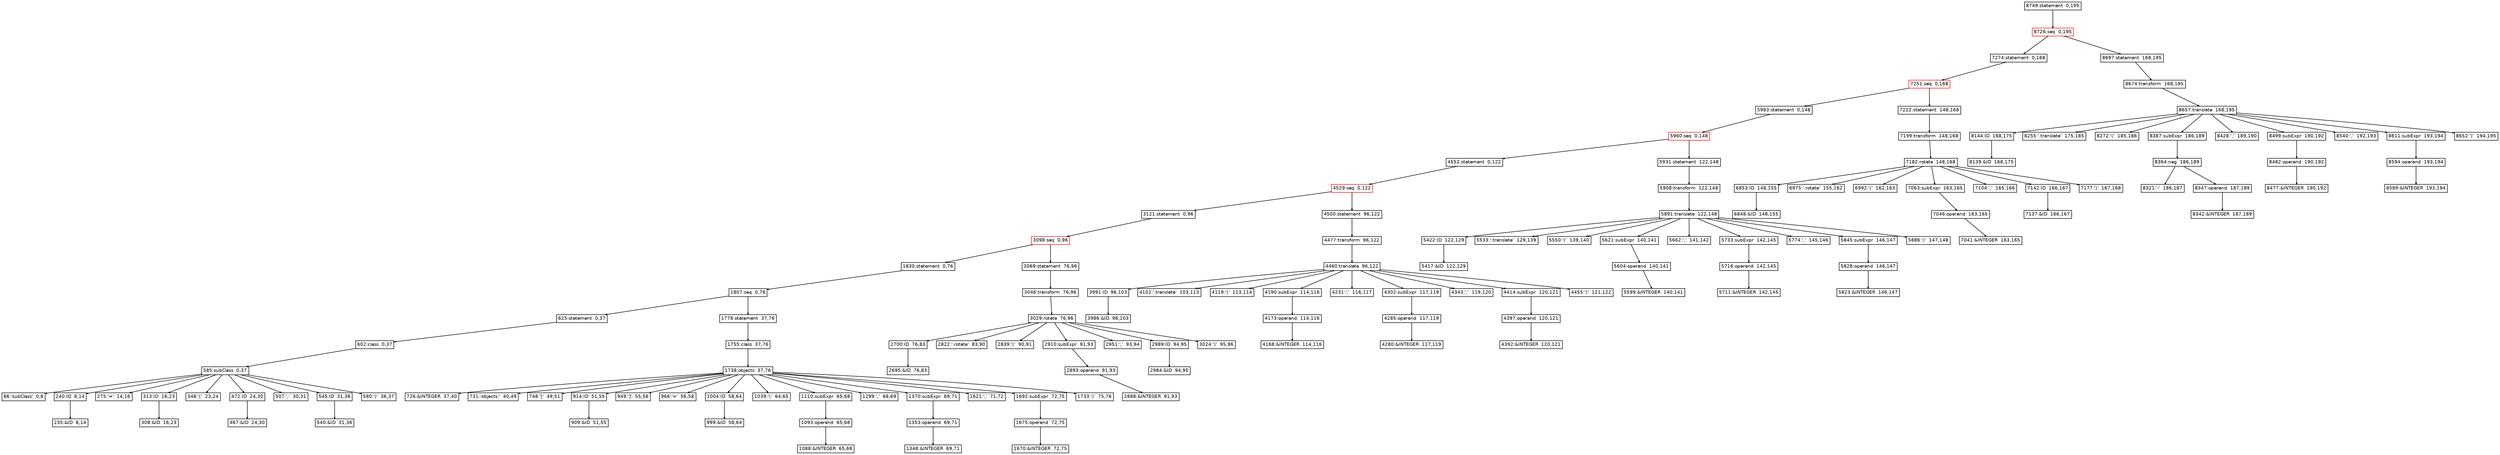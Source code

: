 digraph "Graph from GLL parser"{
graph[ordering=out]
node[fontname=Helvetica fontsize=9 shape=box height=0 width=0 margin=0.04]
edge[arrowsize=0.3]
"8749:statement  0,195"[]
"8749:statement  0,195"->"8726:seq  0,195" []
"8726:seq  0,195"[ color=red]
"8726:seq  0,195"->"7274:statement  0,168" []
"7274:statement  0,168"[]
"7274:statement  0,168"->"7251:seq  0,168" []
"7251:seq  0,168"[ color=red]
"7251:seq  0,168"->"5983:statement  0,148" []
"5983:statement  0,148"[]
"5983:statement  0,148"->"5960:seq  0,148" []
"5960:seq  0,148"[ color=red]
"5960:seq  0,148"->"4552:statement  0,122" []
"4552:statement  0,122"[]
"4552:statement  0,122"->"4529:seq  0,122" []
"4529:seq  0,122"[ color=red]
"4529:seq  0,122"->"3121:statement  0,96" []
"3121:statement  0,96"[]
"3121:statement  0,96"->"3098:seq  0,96" []
"3098:seq  0,96"[ color=red]
"3098:seq  0,96"->"1830:statement  0,76" []
"1830:statement  0,76"[]
"1830:statement  0,76"->"1807:seq  0,76" []
"1807:seq  0,76"[]
"1807:seq  0,76"->"625:statement  0,37" []
"625:statement  0,37"[]
"625:statement  0,37"->"602:class  0,37" []
"602:class  0,37"[]
"602:class  0,37"->"585:subClass  0,37" []
"585:subClass  0,37"[]
"585:subClass  0,37"->"86:'subClass'  0,8" []
"86:'subClass'  0,8"[]
"585:subClass  0,37"->"240:ID  8,14" []
"240:ID  8,14"[]
"240:ID  8,14"->"235:&ID  8,14" []
"235:&ID  8,14"[]
"585:subClass  0,37"->"275:'='  14,16" []
"275:'='  14,16"[]
"585:subClass  0,37"->"313:ID  16,23" []
"313:ID  16,23"[]
"313:ID  16,23"->"308:&ID  16,23" []
"308:&ID  16,23"[]
"585:subClass  0,37"->"348:'('  23,24" []
"348:'('  23,24"[]
"585:subClass  0,37"->"472:ID  24,30" []
"472:ID  24,30"[]
"472:ID  24,30"->"467:&ID  24,30" []
"467:&ID  24,30"[]
"585:subClass  0,37"->"507:','  30,31" []
"507:','  30,31"[]
"585:subClass  0,37"->"545:ID  31,36" []
"545:ID  31,36"[]
"545:ID  31,36"->"540:&ID  31,36" []
"540:&ID  31,36"[]
"585:subClass  0,37"->"580:')'  36,37" []
"580:')'  36,37"[]
"1807:seq  0,76"->"1778:statement  37,76" []
"1778:statement  37,76"[]
"1778:statement  37,76"->"1755:class  37,76" []
"1755:class  37,76"[]
"1755:class  37,76"->"1738:objects  37,76" []
"1738:objects  37,76"[]
"1738:objects  37,76"->"726:&INTEGER  37,40" []
"726:&INTEGER  37,40"[]
"1738:objects  37,76"->"731:'objects:'  40,49" []
"731:'objects:'  40,49"[]
"1738:objects  37,76"->"748:'['  49,51" []
"748:'['  49,51"[]
"1738:objects  37,76"->"914:ID  51,55" []
"914:ID  51,55"[]
"914:ID  51,55"->"909:&ID  51,55" []
"909:&ID  51,55"[]
"1738:objects  37,76"->"949:']'  55,56" []
"949:']'  55,56"[]
"1738:objects  37,76"->"966:'='  56,58" []
"966:'='  56,58"[]
"1738:objects  37,76"->"1004:ID  58,64" []
"1004:ID  58,64"[]
"1004:ID  58,64"->"999:&ID  58,64" []
"999:&ID  58,64"[]
"1738:objects  37,76"->"1039:'('  64,65" []
"1039:'('  64,65"[]
"1738:objects  37,76"->"1110:subExpr  65,68" []
"1110:subExpr  65,68"[]
"1110:subExpr  65,68"->"1093:operand  65,68" []
"1093:operand  65,68"[]
"1093:operand  65,68"->"1088:&INTEGER  65,68" []
"1088:&INTEGER  65,68"[]
"1738:objects  37,76"->"1299:','  68,69" []
"1299:','  68,69"[]
"1738:objects  37,76"->"1370:subExpr  69,71" []
"1370:subExpr  69,71"[]
"1370:subExpr  69,71"->"1353:operand  69,71" []
"1353:operand  69,71"[]
"1353:operand  69,71"->"1348:&INTEGER  69,71" []
"1348:&INTEGER  69,71"[]
"1738:objects  37,76"->"1621:','  71,72" []
"1621:','  71,72"[]
"1738:objects  37,76"->"1692:subExpr  72,75" []
"1692:subExpr  72,75"[]
"1692:subExpr  72,75"->"1675:operand  72,75" []
"1675:operand  72,75"[]
"1675:operand  72,75"->"1670:&INTEGER  72,75" []
"1670:&INTEGER  72,75"[]
"1738:objects  37,76"->"1733:')'  75,76" []
"1733:')'  75,76"[]
"3098:seq  0,96"->"3069:statement  76,96" []
"3069:statement  76,96"[]
"3069:statement  76,96"->"3046:transform  76,96" []
"3046:transform  76,96"[]
"3046:transform  76,96"->"3029:rotate  76,96" []
"3029:rotate  76,96"[]
"3029:rotate  76,96"->"2700:ID  76,83" []
"2700:ID  76,83"[]
"2700:ID  76,83"->"2695:&ID  76,83" []
"2695:&ID  76,83"[]
"3029:rotate  76,96"->"2822:'.rotate'  83,90" []
"2822:'.rotate'  83,90"[]
"3029:rotate  76,96"->"2839:'('  90,91" []
"2839:'('  90,91"[]
"3029:rotate  76,96"->"2910:subExpr  91,93" []
"2910:subExpr  91,93"[]
"2910:subExpr  91,93"->"2893:operand  91,93" []
"2893:operand  91,93"[]
"2893:operand  91,93"->"2888:&INTEGER  91,93" []
"2888:&INTEGER  91,93"[]
"3029:rotate  76,96"->"2951:','  93,94" []
"2951:','  93,94"[]
"3029:rotate  76,96"->"2989:ID  94,95" []
"2989:ID  94,95"[]
"2989:ID  94,95"->"2984:&ID  94,95" []
"2984:&ID  94,95"[]
"3029:rotate  76,96"->"3024:')'  95,96" []
"3024:')'  95,96"[]
"4529:seq  0,122"->"4500:statement  96,122" []
"4500:statement  96,122"[]
"4500:statement  96,122"->"4477:transform  96,122" []
"4477:transform  96,122"[]
"4477:transform  96,122"->"4460:translate  96,122" []
"4460:translate  96,122"[]
"4460:translate  96,122"->"3991:ID  96,103" []
"3991:ID  96,103"[]
"3991:ID  96,103"->"3986:&ID  96,103" []
"3986:&ID  96,103"[]
"4460:translate  96,122"->"4102:'.translate'  103,113" []
"4102:'.translate'  103,113"[]
"4460:translate  96,122"->"4119:'('  113,114" []
"4119:'('  113,114"[]
"4460:translate  96,122"->"4190:subExpr  114,116" []
"4190:subExpr  114,116"[]
"4190:subExpr  114,116"->"4173:operand  114,116" []
"4173:operand  114,116"[]
"4173:operand  114,116"->"4168:&INTEGER  114,116" []
"4168:&INTEGER  114,116"[]
"4460:translate  96,122"->"4231:','  116,117" []
"4231:','  116,117"[]
"4460:translate  96,122"->"4302:subExpr  117,119" []
"4302:subExpr  117,119"[]
"4302:subExpr  117,119"->"4285:operand  117,119" []
"4285:operand  117,119"[]
"4285:operand  117,119"->"4280:&INTEGER  117,119" []
"4280:&INTEGER  117,119"[]
"4460:translate  96,122"->"4343:','  119,120" []
"4343:','  119,120"[]
"4460:translate  96,122"->"4414:subExpr  120,121" []
"4414:subExpr  120,121"[]
"4414:subExpr  120,121"->"4397:operand  120,121" []
"4397:operand  120,121"[]
"4397:operand  120,121"->"4392:&INTEGER  120,121" []
"4392:&INTEGER  120,121"[]
"4460:translate  96,122"->"4455:')'  121,122" []
"4455:')'  121,122"[]
"5960:seq  0,148"->"5931:statement  122,148" []
"5931:statement  122,148"[]
"5931:statement  122,148"->"5908:transform  122,148" []
"5908:transform  122,148"[]
"5908:transform  122,148"->"5891:translate  122,148" []
"5891:translate  122,148"[]
"5891:translate  122,148"->"5422:ID  122,129" []
"5422:ID  122,129"[]
"5422:ID  122,129"->"5417:&ID  122,129" []
"5417:&ID  122,129"[]
"5891:translate  122,148"->"5533:'.translate'  129,139" []
"5533:'.translate'  129,139"[]
"5891:translate  122,148"->"5550:'('  139,140" []
"5550:'('  139,140"[]
"5891:translate  122,148"->"5621:subExpr  140,141" []
"5621:subExpr  140,141"[]
"5621:subExpr  140,141"->"5604:operand  140,141" []
"5604:operand  140,141"[]
"5604:operand  140,141"->"5599:&INTEGER  140,141" []
"5599:&INTEGER  140,141"[]
"5891:translate  122,148"->"5662:','  141,142" []
"5662:','  141,142"[]
"5891:translate  122,148"->"5733:subExpr  142,145" []
"5733:subExpr  142,145"[]
"5733:subExpr  142,145"->"5716:operand  142,145" []
"5716:operand  142,145"[]
"5716:operand  142,145"->"5711:&INTEGER  142,145" []
"5711:&INTEGER  142,145"[]
"5891:translate  122,148"->"5774:','  145,146" []
"5774:','  145,146"[]
"5891:translate  122,148"->"5845:subExpr  146,147" []
"5845:subExpr  146,147"[]
"5845:subExpr  146,147"->"5828:operand  146,147" []
"5828:operand  146,147"[]
"5828:operand  146,147"->"5823:&INTEGER  146,147" []
"5823:&INTEGER  146,147"[]
"5891:translate  122,148"->"5886:')'  147,148" []
"5886:')'  147,148"[]
"7251:seq  0,168"->"7222:statement  148,168" []
"7222:statement  148,168"[]
"7222:statement  148,168"->"7199:transform  148,168" []
"7199:transform  148,168"[]
"7199:transform  148,168"->"7182:rotate  148,168" []
"7182:rotate  148,168"[]
"7182:rotate  148,168"->"6853:ID  148,155" []
"6853:ID  148,155"[]
"6853:ID  148,155"->"6848:&ID  148,155" []
"6848:&ID  148,155"[]
"7182:rotate  148,168"->"6975:'.rotate'  155,162" []
"6975:'.rotate'  155,162"[]
"7182:rotate  148,168"->"6992:'('  162,163" []
"6992:'('  162,163"[]
"7182:rotate  148,168"->"7063:subExpr  163,165" []
"7063:subExpr  163,165"[]
"7063:subExpr  163,165"->"7046:operand  163,165" []
"7046:operand  163,165"[]
"7046:operand  163,165"->"7041:&INTEGER  163,165" []
"7041:&INTEGER  163,165"[]
"7182:rotate  148,168"->"7104:','  165,166" []
"7104:','  165,166"[]
"7182:rotate  148,168"->"7142:ID  166,167" []
"7142:ID  166,167"[]
"7142:ID  166,167"->"7137:&ID  166,167" []
"7137:&ID  166,167"[]
"7182:rotate  148,168"->"7177:')'  167,168" []
"7177:')'  167,168"[]
"8726:seq  0,195"->"8697:statement  168,195" []
"8697:statement  168,195"[]
"8697:statement  168,195"->"8674:transform  168,195" []
"8674:transform  168,195"[]
"8674:transform  168,195"->"8657:translate  168,195" []
"8657:translate  168,195"[]
"8657:translate  168,195"->"8144:ID  168,175" []
"8144:ID  168,175"[]
"8144:ID  168,175"->"8139:&ID  168,175" []
"8139:&ID  168,175"[]
"8657:translate  168,195"->"8255:'.translate'  175,185" []
"8255:'.translate'  175,185"[]
"8657:translate  168,195"->"8272:'('  185,186" []
"8272:'('  185,186"[]
"8657:translate  168,195"->"8387:subExpr  186,189" []
"8387:subExpr  186,189"[]
"8387:subExpr  186,189"->"8364:neg  186,189" []
"8364:neg  186,189"[]
"8364:neg  186,189"->"8321:'-'  186,187" []
"8321:'-'  186,187"[]
"8364:neg  186,189"->"8347:operand  187,189" []
"8347:operand  187,189"[]
"8347:operand  187,189"->"8342:&INTEGER  187,189" []
"8342:&INTEGER  187,189"[]
"8657:translate  168,195"->"8428:','  189,190" []
"8428:','  189,190"[]
"8657:translate  168,195"->"8499:subExpr  190,192" []
"8499:subExpr  190,192"[]
"8499:subExpr  190,192"->"8482:operand  190,192" []
"8482:operand  190,192"[]
"8482:operand  190,192"->"8477:&INTEGER  190,192" []
"8477:&INTEGER  190,192"[]
"8657:translate  168,195"->"8540:','  192,193" []
"8540:','  192,193"[]
"8657:translate  168,195"->"8611:subExpr  193,194" []
"8611:subExpr  193,194"[]
"8611:subExpr  193,194"->"8594:operand  193,194" []
"8594:operand  193,194"[]
"8594:operand  193,194"->"8589:&INTEGER  193,194" []
"8589:&INTEGER  193,194"[]
"8657:translate  168,195"->"8652:')'  194,195" []
"8652:')'  194,195"[]
}
